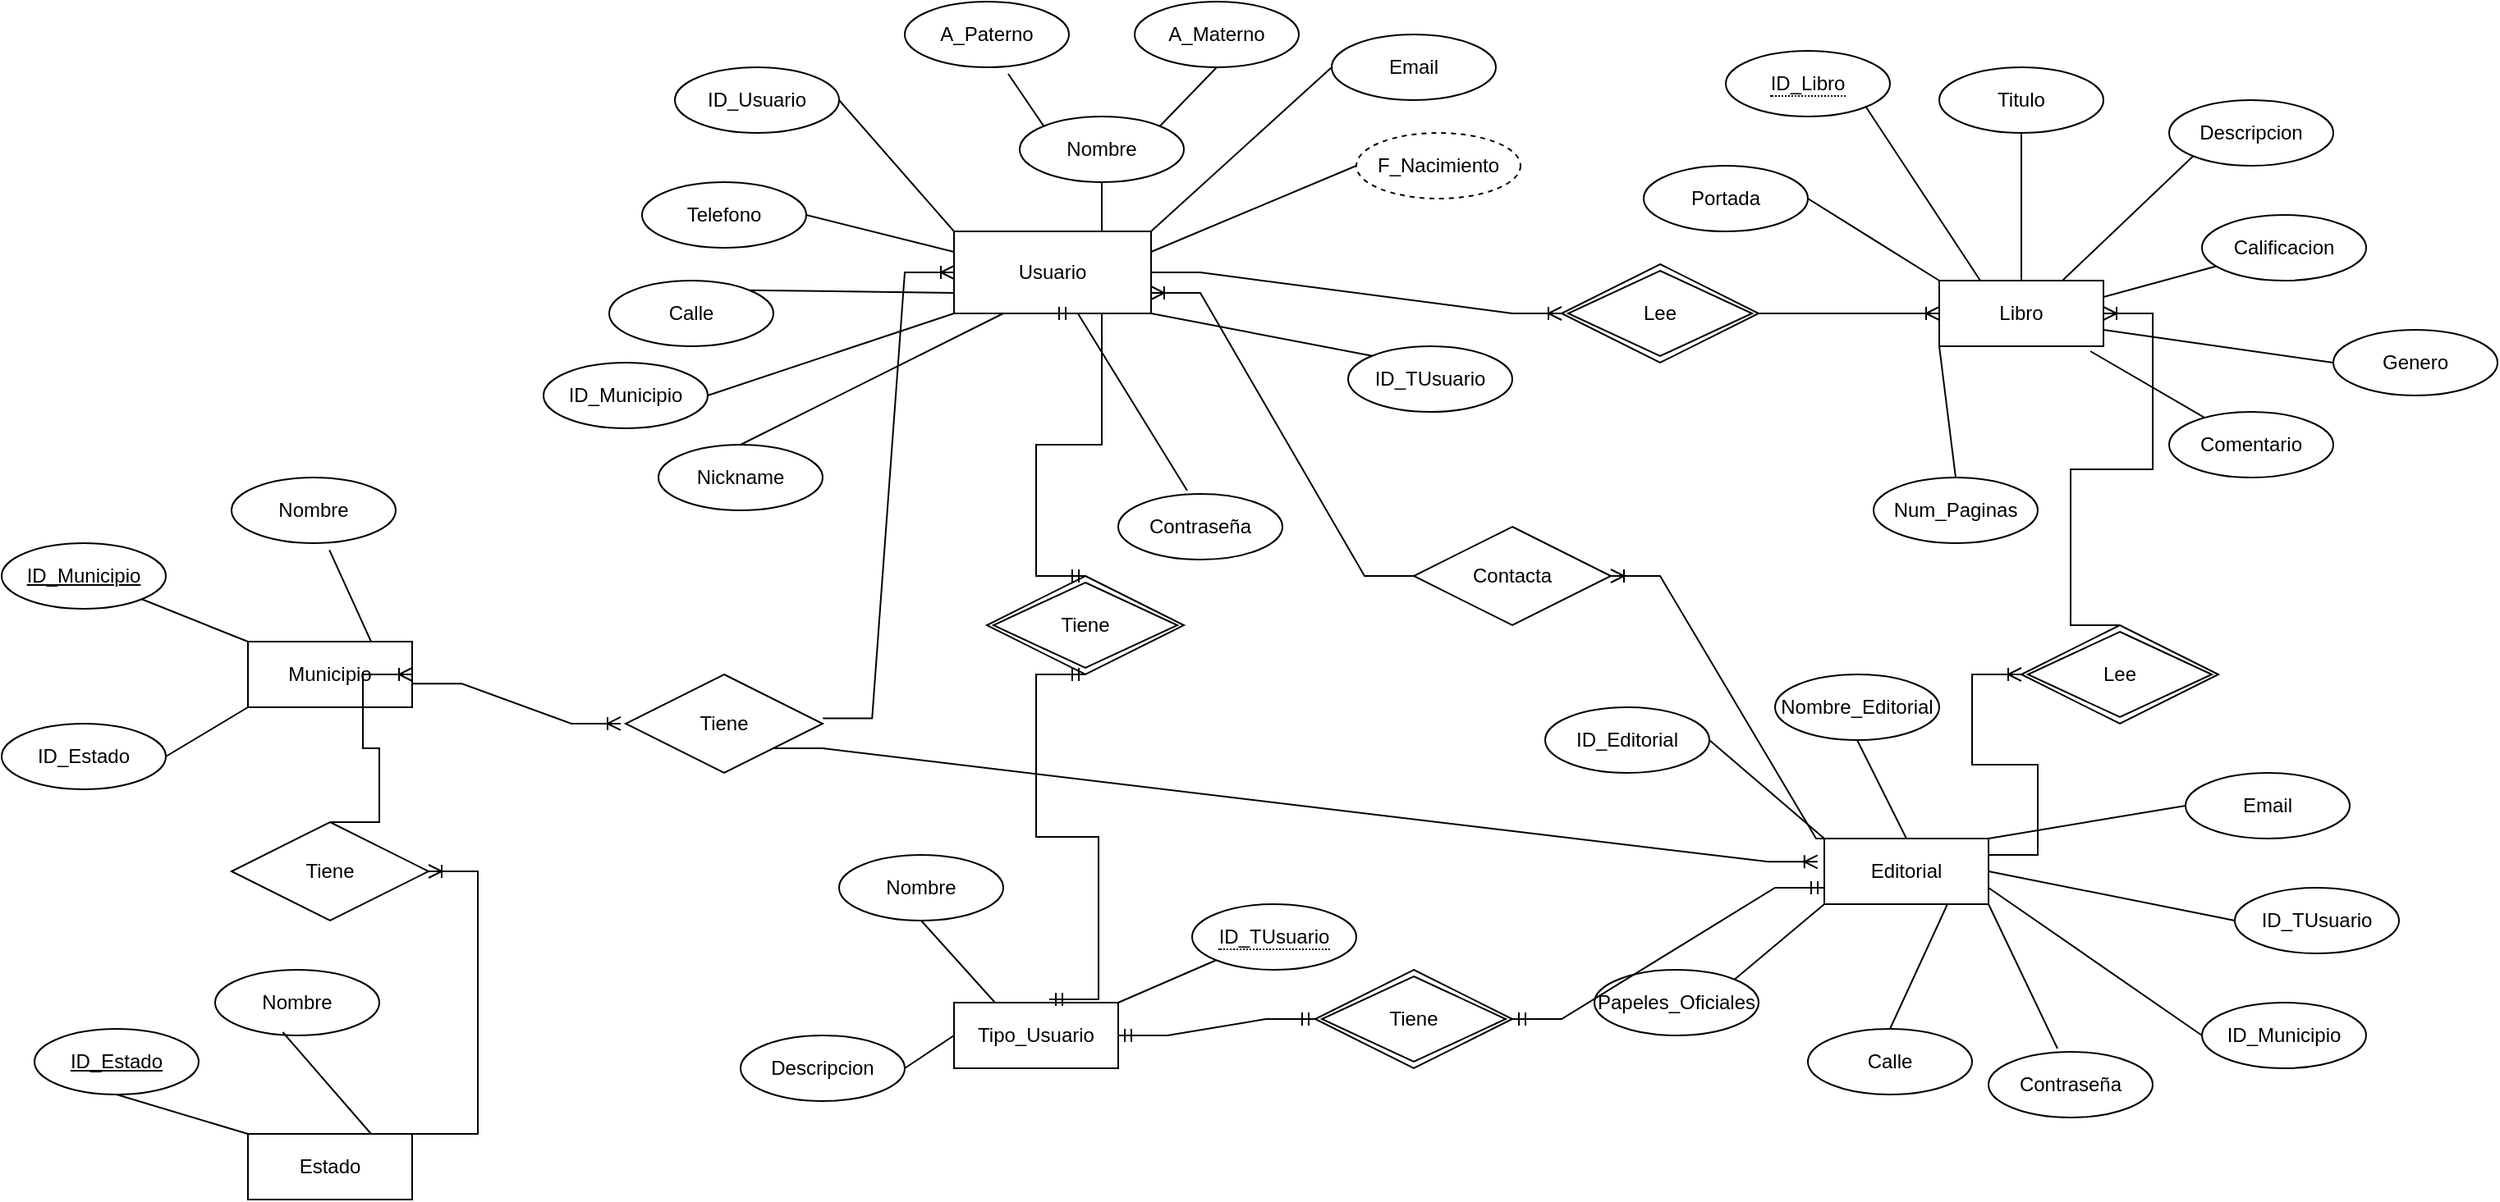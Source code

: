 <mxfile version="22.0.4" type="github">
  <diagram name="Modelo E/R" id="IhCKG4I5s8DM8B8GCM9t">
    <mxGraphModel dx="2537" dy="892" grid="1" gridSize="10" guides="1" tooltips="1" connect="1" arrows="1" fold="1" page="1" pageScale="1" pageWidth="850" pageHeight="1100" math="0" shadow="0">
      <root>
        <mxCell id="0" />
        <mxCell id="1" parent="0" />
        <mxCell id="hGGs1oTkZi790XXc7I2--1" value="Usuario" style="html=1;dashed=0;whiteSpace=wrap;" parent="1" vertex="1">
          <mxGeometry x="80" y="140" width="120" height="50" as="geometry" />
        </mxCell>
        <mxCell id="hGGs1oTkZi790XXc7I2--2" value="Nombre" style="ellipse;whiteSpace=wrap;html=1;align=center;" parent="1" vertex="1">
          <mxGeometry x="120" y="70" width="100" height="40" as="geometry" />
        </mxCell>
        <mxCell id="hGGs1oTkZi790XXc7I2--3" value="A_Paterno" style="ellipse;whiteSpace=wrap;html=1;align=center;" parent="1" vertex="1">
          <mxGeometry x="50" width="100" height="40" as="geometry" />
        </mxCell>
        <mxCell id="hGGs1oTkZi790XXc7I2--6" value="A_Materno" style="ellipse;whiteSpace=wrap;html=1;align=center;" parent="1" vertex="1">
          <mxGeometry x="190" width="100" height="40" as="geometry" />
        </mxCell>
        <mxCell id="hGGs1oTkZi790XXc7I2--10" value="ID_Usuario" style="ellipse;whiteSpace=wrap;html=1;align=center;" parent="1" vertex="1">
          <mxGeometry x="-90" y="40" width="100" height="40" as="geometry" />
        </mxCell>
        <mxCell id="hGGs1oTkZi790XXc7I2--12" value="Telefono" style="ellipse;whiteSpace=wrap;html=1;align=center;" parent="1" vertex="1">
          <mxGeometry x="-110" y="110" width="100" height="40" as="geometry" />
        </mxCell>
        <mxCell id="hGGs1oTkZi790XXc7I2--13" value="F_Nacimiento" style="ellipse;whiteSpace=wrap;html=1;align=center;dashed=1;" parent="1" vertex="1">
          <mxGeometry x="325" y="80" width="100" height="40" as="geometry" />
        </mxCell>
        <mxCell id="hGGs1oTkZi790XXc7I2--14" value="Calle" style="ellipse;whiteSpace=wrap;html=1;align=center;" parent="1" vertex="1">
          <mxGeometry x="-130" y="170" width="100" height="40" as="geometry" />
        </mxCell>
        <mxCell id="hGGs1oTkZi790XXc7I2--15" value="ID_TUsuario" style="ellipse;whiteSpace=wrap;html=1;align=center;" parent="1" vertex="1">
          <mxGeometry x="320" y="210" width="100" height="40" as="geometry" />
        </mxCell>
        <mxCell id="hGGs1oTkZi790XXc7I2--16" value="Email" style="ellipse;whiteSpace=wrap;html=1;align=center;" parent="1" vertex="1">
          <mxGeometry x="310" y="20" width="100" height="40" as="geometry" />
        </mxCell>
        <mxCell id="hGGs1oTkZi790XXc7I2--17" value="Contraseña" style="ellipse;whiteSpace=wrap;html=1;align=center;" parent="1" vertex="1">
          <mxGeometry x="180" y="300" width="100" height="40" as="geometry" />
        </mxCell>
        <mxCell id="hGGs1oTkZi790XXc7I2--18" value="Nickname" style="ellipse;whiteSpace=wrap;html=1;align=center;" parent="1" vertex="1">
          <mxGeometry x="-100" y="270" width="100" height="40" as="geometry" />
        </mxCell>
        <mxCell id="hGGs1oTkZi790XXc7I2--19" value="" style="endArrow=none;html=1;rounded=0;exitX=1;exitY=0.5;exitDx=0;exitDy=0;entryX=0;entryY=0;entryDx=0;entryDy=0;" parent="1" source="hGGs1oTkZi790XXc7I2--10" target="hGGs1oTkZi790XXc7I2--1" edge="1">
          <mxGeometry relative="1" as="geometry">
            <mxPoint x="-210" y="180" as="sourcePoint" />
            <mxPoint x="-50" y="180" as="targetPoint" />
          </mxGeometry>
        </mxCell>
        <mxCell id="hGGs1oTkZi790XXc7I2--20" value="" style="endArrow=none;html=1;rounded=0;entryX=1;entryY=0.5;entryDx=0;entryDy=0;exitX=0;exitY=0.25;exitDx=0;exitDy=0;" parent="1" source="hGGs1oTkZi790XXc7I2--1" target="hGGs1oTkZi790XXc7I2--12" edge="1">
          <mxGeometry relative="1" as="geometry">
            <mxPoint x="-200" y="190" as="sourcePoint" />
            <mxPoint x="-40" y="190" as="targetPoint" />
          </mxGeometry>
        </mxCell>
        <mxCell id="hGGs1oTkZi790XXc7I2--21" value="" style="endArrow=none;html=1;rounded=0;exitX=1;exitY=0;exitDx=0;exitDy=0;entryX=0;entryY=0.75;entryDx=0;entryDy=0;" parent="1" source="hGGs1oTkZi790XXc7I2--14" target="hGGs1oTkZi790XXc7I2--1" edge="1">
          <mxGeometry relative="1" as="geometry">
            <mxPoint x="-190" y="200" as="sourcePoint" />
            <mxPoint x="-30" y="200" as="targetPoint" />
          </mxGeometry>
        </mxCell>
        <mxCell id="hGGs1oTkZi790XXc7I2--22" value="" style="endArrow=none;html=1;rounded=0;entryX=0.5;entryY=0;entryDx=0;entryDy=0;exitX=0.25;exitY=1;exitDx=0;exitDy=0;" parent="1" source="hGGs1oTkZi790XXc7I2--1" target="hGGs1oTkZi790XXc7I2--18" edge="1">
          <mxGeometry relative="1" as="geometry">
            <mxPoint x="-180" y="210" as="sourcePoint" />
            <mxPoint x="-20" y="210" as="targetPoint" />
          </mxGeometry>
        </mxCell>
        <mxCell id="hGGs1oTkZi790XXc7I2--23" value="" style="endArrow=none;html=1;rounded=0;exitX=0.63;exitY=1.1;exitDx=0;exitDy=0;exitPerimeter=0;entryX=0;entryY=0;entryDx=0;entryDy=0;" parent="1" source="hGGs1oTkZi790XXc7I2--3" target="hGGs1oTkZi790XXc7I2--2" edge="1">
          <mxGeometry relative="1" as="geometry">
            <mxPoint x="-170" y="220" as="sourcePoint" />
            <mxPoint x="-10" y="220" as="targetPoint" />
          </mxGeometry>
        </mxCell>
        <mxCell id="hGGs1oTkZi790XXc7I2--24" value="" style="endArrow=none;html=1;rounded=0;exitX=0.5;exitY=1;exitDx=0;exitDy=0;entryX=1;entryY=0;entryDx=0;entryDy=0;" parent="1" source="hGGs1oTkZi790XXc7I2--6" target="hGGs1oTkZi790XXc7I2--2" edge="1">
          <mxGeometry relative="1" as="geometry">
            <mxPoint x="-160" y="230" as="sourcePoint" />
            <mxPoint y="230" as="targetPoint" />
          </mxGeometry>
        </mxCell>
        <mxCell id="hGGs1oTkZi790XXc7I2--25" value="" style="endArrow=none;html=1;rounded=0;exitX=0;exitY=0.5;exitDx=0;exitDy=0;entryX=1;entryY=0;entryDx=0;entryDy=0;" parent="1" source="hGGs1oTkZi790XXc7I2--16" target="hGGs1oTkZi790XXc7I2--1" edge="1">
          <mxGeometry relative="1" as="geometry">
            <mxPoint x="-150" y="240" as="sourcePoint" />
            <mxPoint x="10" y="240" as="targetPoint" />
          </mxGeometry>
        </mxCell>
        <mxCell id="hGGs1oTkZi790XXc7I2--26" value="" style="endArrow=none;html=1;rounded=0;exitX=0;exitY=0.5;exitDx=0;exitDy=0;entryX=1;entryY=0.25;entryDx=0;entryDy=0;" parent="1" source="hGGs1oTkZi790XXc7I2--13" target="hGGs1oTkZi790XXc7I2--1" edge="1">
          <mxGeometry relative="1" as="geometry">
            <mxPoint x="-140" y="250" as="sourcePoint" />
            <mxPoint x="20" y="250" as="targetPoint" />
          </mxGeometry>
        </mxCell>
        <mxCell id="hGGs1oTkZi790XXc7I2--27" value="" style="endArrow=none;html=1;rounded=0;exitX=0;exitY=0;exitDx=0;exitDy=0;entryX=1;entryY=1;entryDx=0;entryDy=0;" parent="1" source="hGGs1oTkZi790XXc7I2--15" target="hGGs1oTkZi790XXc7I2--1" edge="1">
          <mxGeometry relative="1" as="geometry">
            <mxPoint x="-130" y="260" as="sourcePoint" />
            <mxPoint x="30" y="260" as="targetPoint" />
          </mxGeometry>
        </mxCell>
        <mxCell id="hGGs1oTkZi790XXc7I2--28" value="" style="endArrow=none;html=1;rounded=0;exitX=0.42;exitY=-0.05;exitDx=0;exitDy=0;exitPerimeter=0;" parent="1" source="hGGs1oTkZi790XXc7I2--17" target="hGGs1oTkZi790XXc7I2--1" edge="1">
          <mxGeometry relative="1" as="geometry">
            <mxPoint x="-120" y="270" as="sourcePoint" />
            <mxPoint x="40" y="270" as="targetPoint" />
          </mxGeometry>
        </mxCell>
        <mxCell id="hGGs1oTkZi790XXc7I2--29" value="" style="endArrow=none;html=1;rounded=0;exitX=0.5;exitY=1;exitDx=0;exitDy=0;entryX=0.75;entryY=0;entryDx=0;entryDy=0;" parent="1" source="hGGs1oTkZi790XXc7I2--2" target="hGGs1oTkZi790XXc7I2--1" edge="1">
          <mxGeometry relative="1" as="geometry">
            <mxPoint x="-110" y="280" as="sourcePoint" />
            <mxPoint x="50" y="280" as="targetPoint" />
          </mxGeometry>
        </mxCell>
        <mxCell id="hGGs1oTkZi790XXc7I2--30" value="Libro" style="whiteSpace=wrap;html=1;align=center;" parent="1" vertex="1">
          <mxGeometry x="680" y="170" width="100" height="40" as="geometry" />
        </mxCell>
        <mxCell id="hGGs1oTkZi790XXc7I2--31" value="&lt;span style=&quot;border-bottom: 1px dotted&quot;&gt;ID_Libro&lt;/span&gt;" style="ellipse;whiteSpace=wrap;html=1;align=center;" parent="1" vertex="1">
          <mxGeometry x="550" y="30" width="100" height="40" as="geometry" />
        </mxCell>
        <mxCell id="hGGs1oTkZi790XXc7I2--33" value="Titulo" style="ellipse;whiteSpace=wrap;html=1;align=center;" parent="1" vertex="1">
          <mxGeometry x="680" y="40" width="100" height="40" as="geometry" />
        </mxCell>
        <mxCell id="hGGs1oTkZi790XXc7I2--34" value="Descripcion" style="ellipse;whiteSpace=wrap;html=1;align=center;" parent="1" vertex="1">
          <mxGeometry x="820" y="60" width="100" height="40" as="geometry" />
        </mxCell>
        <mxCell id="hGGs1oTkZi790XXc7I2--35" value="Calificacion" style="ellipse;whiteSpace=wrap;html=1;align=center;" parent="1" vertex="1">
          <mxGeometry x="840" y="130" width="100" height="40" as="geometry" />
        </mxCell>
        <mxCell id="hGGs1oTkZi790XXc7I2--36" value="Comentario" style="ellipse;whiteSpace=wrap;html=1;align=center;" parent="1" vertex="1">
          <mxGeometry x="820" y="250" width="100" height="40" as="geometry" />
        </mxCell>
        <mxCell id="hGGs1oTkZi790XXc7I2--37" value="Portada" style="ellipse;whiteSpace=wrap;html=1;align=center;" parent="1" vertex="1">
          <mxGeometry x="500" y="100" width="100" height="40" as="geometry" />
        </mxCell>
        <mxCell id="hGGs1oTkZi790XXc7I2--38" value="Num_Paginas" style="ellipse;whiteSpace=wrap;html=1;align=center;" parent="1" vertex="1">
          <mxGeometry x="640" y="290" width="100" height="40" as="geometry" />
        </mxCell>
        <mxCell id="hGGs1oTkZi790XXc7I2--41" value="Lee" style="shape=rhombus;double=1;perimeter=rhombusPerimeter;whiteSpace=wrap;html=1;align=center;" parent="1" vertex="1">
          <mxGeometry x="450" y="160" width="120" height="60" as="geometry" />
        </mxCell>
        <mxCell id="hGGs1oTkZi790XXc7I2--42" value="" style="edgeStyle=entityRelationEdgeStyle;fontSize=12;html=1;endArrow=ERoneToMany;rounded=0;exitX=1;exitY=0.5;exitDx=0;exitDy=0;entryX=0;entryY=0.5;entryDx=0;entryDy=0;" parent="1" source="hGGs1oTkZi790XXc7I2--1" target="hGGs1oTkZi790XXc7I2--41" edge="1">
          <mxGeometry width="100" height="100" relative="1" as="geometry">
            <mxPoint x="370" y="240" as="sourcePoint" />
            <mxPoint x="470" y="140" as="targetPoint" />
          </mxGeometry>
        </mxCell>
        <mxCell id="hGGs1oTkZi790XXc7I2--43" value="" style="edgeStyle=entityRelationEdgeStyle;fontSize=12;html=1;endArrow=ERoneToMany;rounded=0;exitX=1;exitY=0.5;exitDx=0;exitDy=0;entryX=0;entryY=0.5;entryDx=0;entryDy=0;" parent="1" source="hGGs1oTkZi790XXc7I2--41" target="hGGs1oTkZi790XXc7I2--30" edge="1">
          <mxGeometry width="100" height="100" relative="1" as="geometry">
            <mxPoint x="370" y="240" as="sourcePoint" />
            <mxPoint x="470" y="140" as="targetPoint" />
          </mxGeometry>
        </mxCell>
        <mxCell id="hGGs1oTkZi790XXc7I2--44" value="" style="endArrow=none;html=1;rounded=0;entryX=1;entryY=0.5;entryDx=0;entryDy=0;exitX=0;exitY=0;exitDx=0;exitDy=0;" parent="1" source="hGGs1oTkZi790XXc7I2--30" target="hGGs1oTkZi790XXc7I2--37" edge="1">
          <mxGeometry relative="1" as="geometry">
            <mxPoint x="733" y="116" as="sourcePoint" />
            <mxPoint x="610" y="120" as="targetPoint" />
          </mxGeometry>
        </mxCell>
        <mxCell id="hGGs1oTkZi790XXc7I2--45" value="" style="endArrow=none;html=1;rounded=0;entryX=1;entryY=1;entryDx=0;entryDy=0;exitX=0.25;exitY=0;exitDx=0;exitDy=0;" parent="1" source="hGGs1oTkZi790XXc7I2--30" target="hGGs1oTkZi790XXc7I2--31" edge="1">
          <mxGeometry relative="1" as="geometry">
            <mxPoint x="100" y="173" as="sourcePoint" />
            <mxPoint x="10" y="160" as="targetPoint" />
          </mxGeometry>
        </mxCell>
        <mxCell id="hGGs1oTkZi790XXc7I2--46" value="" style="endArrow=none;html=1;rounded=0;entryX=0.5;entryY=1;entryDx=0;entryDy=0;exitX=0.5;exitY=0;exitDx=0;exitDy=0;" parent="1" source="hGGs1oTkZi790XXc7I2--30" target="hGGs1oTkZi790XXc7I2--33" edge="1">
          <mxGeometry relative="1" as="geometry">
            <mxPoint x="110" y="183" as="sourcePoint" />
            <mxPoint x="20" y="170" as="targetPoint" />
          </mxGeometry>
        </mxCell>
        <mxCell id="hGGs1oTkZi790XXc7I2--47" value="" style="endArrow=none;html=1;rounded=0;entryX=0.5;entryY=0;entryDx=0;entryDy=0;exitX=0;exitY=1;exitDx=0;exitDy=0;" parent="1" source="hGGs1oTkZi790XXc7I2--30" target="hGGs1oTkZi790XXc7I2--38" edge="1">
          <mxGeometry relative="1" as="geometry">
            <mxPoint x="120" y="193" as="sourcePoint" />
            <mxPoint x="30" y="180" as="targetPoint" />
          </mxGeometry>
        </mxCell>
        <mxCell id="hGGs1oTkZi790XXc7I2--48" value="" style="endArrow=none;html=1;rounded=0;exitX=0.92;exitY=1.075;exitDx=0;exitDy=0;exitPerimeter=0;" parent="1" source="hGGs1oTkZi790XXc7I2--30" target="hGGs1oTkZi790XXc7I2--36" edge="1">
          <mxGeometry relative="1" as="geometry">
            <mxPoint x="130" y="203" as="sourcePoint" />
            <mxPoint x="40" y="190" as="targetPoint" />
          </mxGeometry>
        </mxCell>
        <mxCell id="hGGs1oTkZi790XXc7I2--49" value="" style="endArrow=none;html=1;rounded=0;entryX=1;entryY=0.25;entryDx=0;entryDy=0;" parent="1" source="hGGs1oTkZi790XXc7I2--35" target="hGGs1oTkZi790XXc7I2--30" edge="1">
          <mxGeometry relative="1" as="geometry">
            <mxPoint x="140" y="213" as="sourcePoint" />
            <mxPoint x="50" y="200" as="targetPoint" />
          </mxGeometry>
        </mxCell>
        <mxCell id="hGGs1oTkZi790XXc7I2--50" value="" style="endArrow=none;html=1;rounded=0;entryX=0.75;entryY=0;entryDx=0;entryDy=0;exitX=0;exitY=1;exitDx=0;exitDy=0;" parent="1" source="hGGs1oTkZi790XXc7I2--34" target="hGGs1oTkZi790XXc7I2--30" edge="1">
          <mxGeometry relative="1" as="geometry">
            <mxPoint x="150" y="223" as="sourcePoint" />
            <mxPoint x="60" y="210" as="targetPoint" />
          </mxGeometry>
        </mxCell>
        <mxCell id="hGGs1oTkZi790XXc7I2--51" value="Tipo_Usuario" style="whiteSpace=wrap;html=1;align=center;" parent="1" vertex="1">
          <mxGeometry x="80" y="610" width="100" height="40" as="geometry" />
        </mxCell>
        <mxCell id="hGGs1oTkZi790XXc7I2--54" value="&lt;span style=&quot;border-bottom: 1px dotted&quot;&gt;ID_TUsuario&lt;/span&gt;" style="ellipse;whiteSpace=wrap;html=1;align=center;" parent="1" vertex="1">
          <mxGeometry x="225" y="550" width="100" height="40" as="geometry" />
        </mxCell>
        <mxCell id="hGGs1oTkZi790XXc7I2--55" value="Nombre" style="ellipse;whiteSpace=wrap;html=1;align=center;" parent="1" vertex="1">
          <mxGeometry x="10" y="520" width="100" height="40" as="geometry" />
        </mxCell>
        <mxCell id="hGGs1oTkZi790XXc7I2--56" value="Descripcion" style="ellipse;whiteSpace=wrap;html=1;align=center;" parent="1" vertex="1">
          <mxGeometry x="-50" y="630" width="100" height="40" as="geometry" />
        </mxCell>
        <mxCell id="hGGs1oTkZi790XXc7I2--58" value="" style="endArrow=none;html=1;rounded=0;exitX=0;exitY=1;exitDx=0;exitDy=0;entryX=1;entryY=0;entryDx=0;entryDy=0;" parent="1" source="hGGs1oTkZi790XXc7I2--54" target="hGGs1oTkZi790XXc7I2--51" edge="1">
          <mxGeometry relative="1" as="geometry">
            <mxPoint x="340" y="390" as="sourcePoint" />
            <mxPoint x="500" y="390" as="targetPoint" />
          </mxGeometry>
        </mxCell>
        <mxCell id="hGGs1oTkZi790XXc7I2--59" value="" style="endArrow=none;html=1;rounded=0;exitX=0.5;exitY=1;exitDx=0;exitDy=0;entryX=0.25;entryY=0;entryDx=0;entryDy=0;" parent="1" source="hGGs1oTkZi790XXc7I2--55" target="hGGs1oTkZi790XXc7I2--51" edge="1">
          <mxGeometry relative="1" as="geometry">
            <mxPoint x="350" y="400" as="sourcePoint" />
            <mxPoint x="510" y="400" as="targetPoint" />
          </mxGeometry>
        </mxCell>
        <mxCell id="hGGs1oTkZi790XXc7I2--60" value="" style="endArrow=none;html=1;rounded=0;exitX=1;exitY=0.5;exitDx=0;exitDy=0;entryX=0;entryY=0.5;entryDx=0;entryDy=0;" parent="1" source="hGGs1oTkZi790XXc7I2--56" target="hGGs1oTkZi790XXc7I2--51" edge="1">
          <mxGeometry relative="1" as="geometry">
            <mxPoint x="360" y="410" as="sourcePoint" />
            <mxPoint x="520" y="410" as="targetPoint" />
          </mxGeometry>
        </mxCell>
        <mxCell id="hGGs1oTkZi790XXc7I2--61" value="Tiene" style="shape=rhombus;double=1;perimeter=rhombusPerimeter;whiteSpace=wrap;html=1;align=center;" parent="1" vertex="1">
          <mxGeometry x="100" y="350" width="120" height="60" as="geometry" />
        </mxCell>
        <mxCell id="hGGs1oTkZi790XXc7I2--62" value="" style="edgeStyle=entityRelationEdgeStyle;fontSize=12;html=1;endArrow=ERmandOne;startArrow=ERmandOne;rounded=0;exitX=0.5;exitY=0;exitDx=0;exitDy=0;entryX=0.5;entryY=1;entryDx=0;entryDy=0;" parent="1" source="hGGs1oTkZi790XXc7I2--61" target="hGGs1oTkZi790XXc7I2--1" edge="1">
          <mxGeometry width="100" height="100" relative="1" as="geometry">
            <mxPoint x="370" y="440" as="sourcePoint" />
            <mxPoint x="470" y="340" as="targetPoint" />
            <Array as="points">
              <mxPoint x="130" y="230" />
              <mxPoint x="160" y="330" />
              <mxPoint x="150" y="310" />
            </Array>
          </mxGeometry>
        </mxCell>
        <mxCell id="hGGs1oTkZi790XXc7I2--63" value="" style="edgeStyle=entityRelationEdgeStyle;fontSize=12;html=1;endArrow=ERmandOne;startArrow=ERmandOne;rounded=0;exitX=0.5;exitY=1;exitDx=0;exitDy=0;entryX=0.58;entryY=-0.05;entryDx=0;entryDy=0;entryPerimeter=0;" parent="1" source="hGGs1oTkZi790XXc7I2--61" target="hGGs1oTkZi790XXc7I2--51" edge="1">
          <mxGeometry width="100" height="100" relative="1" as="geometry">
            <mxPoint x="160" y="360" as="sourcePoint" />
            <mxPoint x="480" y="350" as="targetPoint" />
            <Array as="points">
              <mxPoint x="140" y="510" />
              <mxPoint x="170" y="580" />
            </Array>
          </mxGeometry>
        </mxCell>
        <mxCell id="hGGs1oTkZi790XXc7I2--64" value="Editorial" style="whiteSpace=wrap;html=1;align=center;" parent="1" vertex="1">
          <mxGeometry x="610" y="510" width="100" height="40" as="geometry" />
        </mxCell>
        <mxCell id="hGGs1oTkZi790XXc7I2--65" value="ID_Editorial" style="ellipse;whiteSpace=wrap;html=1;align=center;" parent="1" vertex="1">
          <mxGeometry x="440" y="430" width="100" height="40" as="geometry" />
        </mxCell>
        <mxCell id="hGGs1oTkZi790XXc7I2--66" value="Nombre_Editorial" style="ellipse;whiteSpace=wrap;html=1;align=center;" parent="1" vertex="1">
          <mxGeometry x="580" y="410" width="100" height="40" as="geometry" />
        </mxCell>
        <mxCell id="hGGs1oTkZi790XXc7I2--67" value="ID_TUsuario" style="ellipse;whiteSpace=wrap;html=1;align=center;" parent="1" vertex="1">
          <mxGeometry x="860" y="540" width="100" height="40" as="geometry" />
        </mxCell>
        <mxCell id="hGGs1oTkZi790XXc7I2--68" value="" style="endArrow=none;html=1;rounded=0;exitX=0;exitY=0.5;exitDx=0;exitDy=0;entryX=1;entryY=0.5;entryDx=0;entryDy=0;" parent="1" source="hGGs1oTkZi790XXc7I2--67" target="hGGs1oTkZi790XXc7I2--64" edge="1">
          <mxGeometry relative="1" as="geometry">
            <mxPoint x="370" y="600" as="sourcePoint" />
            <mxPoint x="680" y="520" as="targetPoint" />
          </mxGeometry>
        </mxCell>
        <mxCell id="hGGs1oTkZi790XXc7I2--69" value="Papeles_Oficiales" style="ellipse;whiteSpace=wrap;html=1;align=center;" parent="1" vertex="1">
          <mxGeometry x="470" y="590" width="100" height="40" as="geometry" />
        </mxCell>
        <mxCell id="hGGs1oTkZi790XXc7I2--70" value="Calle" style="ellipse;whiteSpace=wrap;html=1;align=center;" parent="1" vertex="1">
          <mxGeometry x="600" y="626" width="100" height="40" as="geometry" />
        </mxCell>
        <mxCell id="hGGs1oTkZi790XXc7I2--71" value="" style="endArrow=none;html=1;rounded=0;exitX=0.5;exitY=0;exitDx=0;exitDy=0;entryX=0.75;entryY=1;entryDx=0;entryDy=0;" parent="1" source="hGGs1oTkZi790XXc7I2--70" target="hGGs1oTkZi790XXc7I2--64" edge="1">
          <mxGeometry relative="1" as="geometry">
            <mxPoint x="500" y="596" as="sourcePoint" />
            <mxPoint x="770" y="574" as="targetPoint" />
          </mxGeometry>
        </mxCell>
        <mxCell id="hGGs1oTkZi790XXc7I2--72" value="Contraseña" style="ellipse;whiteSpace=wrap;html=1;align=center;" parent="1" vertex="1">
          <mxGeometry x="710" y="640" width="100" height="40" as="geometry" />
        </mxCell>
        <mxCell id="hGGs1oTkZi790XXc7I2--74" value="" style="endArrow=none;html=1;rounded=0;exitX=0.42;exitY=-0.05;exitDx=0;exitDy=0;exitPerimeter=0;entryX=1;entryY=1;entryDx=0;entryDy=0;" parent="1" source="hGGs1oTkZi790XXc7I2--72" target="hGGs1oTkZi790XXc7I2--64" edge="1">
          <mxGeometry relative="1" as="geometry">
            <mxPoint x="565" y="545" as="sourcePoint" />
            <mxPoint x="840" y="465" as="targetPoint" />
          </mxGeometry>
        </mxCell>
        <mxCell id="hGGs1oTkZi790XXc7I2--75" value="Email" style="ellipse;whiteSpace=wrap;html=1;align=center;" parent="1" vertex="1">
          <mxGeometry x="830" y="470" width="100" height="40" as="geometry" />
        </mxCell>
        <mxCell id="hGGs1oTkZi790XXc7I2--80" value="" style="endArrow=none;html=1;rounded=0;exitX=0;exitY=0.5;exitDx=0;exitDy=0;entryX=1;entryY=0;entryDx=0;entryDy=0;" parent="1" source="hGGs1oTkZi790XXc7I2--75" target="hGGs1oTkZi790XXc7I2--64" edge="1">
          <mxGeometry relative="1" as="geometry">
            <mxPoint x="340" y="390" as="sourcePoint" />
            <mxPoint x="500" y="390" as="targetPoint" />
          </mxGeometry>
        </mxCell>
        <mxCell id="hGGs1oTkZi790XXc7I2--81" value="" style="endArrow=none;html=1;rounded=0;exitX=0.5;exitY=1;exitDx=0;exitDy=0;entryX=0.5;entryY=0;entryDx=0;entryDy=0;" parent="1" source="hGGs1oTkZi790XXc7I2--66" target="hGGs1oTkZi790XXc7I2--64" edge="1">
          <mxGeometry relative="1" as="geometry">
            <mxPoint x="350" y="400" as="sourcePoint" />
            <mxPoint x="510" y="400" as="targetPoint" />
          </mxGeometry>
        </mxCell>
        <mxCell id="hGGs1oTkZi790XXc7I2--82" value="" style="endArrow=none;html=1;rounded=0;exitX=1;exitY=0.5;exitDx=0;exitDy=0;entryX=0;entryY=0;entryDx=0;entryDy=0;" parent="1" source="hGGs1oTkZi790XXc7I2--65" target="hGGs1oTkZi790XXc7I2--64" edge="1">
          <mxGeometry relative="1" as="geometry">
            <mxPoint x="360" y="410" as="sourcePoint" />
            <mxPoint x="520" y="410" as="targetPoint" />
          </mxGeometry>
        </mxCell>
        <mxCell id="hGGs1oTkZi790XXc7I2--83" value="" style="endArrow=none;html=1;rounded=0;exitX=1;exitY=0;exitDx=0;exitDy=0;entryX=0;entryY=1;entryDx=0;entryDy=0;" parent="1" source="hGGs1oTkZi790XXc7I2--69" target="hGGs1oTkZi790XXc7I2--64" edge="1">
          <mxGeometry relative="1" as="geometry">
            <mxPoint x="370" y="420" as="sourcePoint" />
            <mxPoint x="530" y="420" as="targetPoint" />
          </mxGeometry>
        </mxCell>
        <mxCell id="hGGs1oTkZi790XXc7I2--84" value="Contacta" style="shape=rhombus;perimeter=rhombusPerimeter;whiteSpace=wrap;html=1;align=center;" parent="1" vertex="1">
          <mxGeometry x="360" y="320" width="120" height="60" as="geometry" />
        </mxCell>
        <mxCell id="hGGs1oTkZi790XXc7I2--85" value="" style="edgeStyle=entityRelationEdgeStyle;fontSize=12;html=1;endArrow=ERoneToMany;rounded=0;exitX=0.25;exitY=0;exitDx=0;exitDy=0;entryX=1;entryY=0.5;entryDx=0;entryDy=0;" parent="1" source="hGGs1oTkZi790XXc7I2--64" target="hGGs1oTkZi790XXc7I2--84" edge="1">
          <mxGeometry width="100" height="100" relative="1" as="geometry">
            <mxPoint x="370" y="440" as="sourcePoint" />
            <mxPoint x="470" y="340" as="targetPoint" />
          </mxGeometry>
        </mxCell>
        <mxCell id="hGGs1oTkZi790XXc7I2--87" value="" style="edgeStyle=entityRelationEdgeStyle;fontSize=12;html=1;endArrow=ERoneToMany;rounded=0;exitX=0;exitY=0.5;exitDx=0;exitDy=0;entryX=1;entryY=0.75;entryDx=0;entryDy=0;" parent="1" source="hGGs1oTkZi790XXc7I2--84" target="hGGs1oTkZi790XXc7I2--1" edge="1">
          <mxGeometry width="100" height="100" relative="1" as="geometry">
            <mxPoint x="370" y="440" as="sourcePoint" />
            <mxPoint x="470" y="340" as="targetPoint" />
            <Array as="points">
              <mxPoint x="180" y="220" />
              <mxPoint x="180" y="200" />
            </Array>
          </mxGeometry>
        </mxCell>
        <mxCell id="hGGs1oTkZi790XXc7I2--90" value="" style="edgeStyle=entityRelationEdgeStyle;fontSize=12;html=1;endArrow=ERmandOne;startArrow=ERmandOne;rounded=0;entryX=0;entryY=0.75;entryDx=0;entryDy=0;exitX=1;exitY=0.5;exitDx=0;exitDy=0;" parent="1" source="hGGs1oTkZi790XXc7I2--91" target="hGGs1oTkZi790XXc7I2--64" edge="1">
          <mxGeometry width="100" height="100" relative="1" as="geometry">
            <mxPoint x="450" y="540" as="sourcePoint" />
            <mxPoint x="148" y="618" as="targetPoint" />
            <Array as="points">
              <mxPoint x="150" y="520" />
              <mxPoint x="180" y="590" />
            </Array>
          </mxGeometry>
        </mxCell>
        <mxCell id="hGGs1oTkZi790XXc7I2--91" value="Tiene" style="shape=rhombus;double=1;perimeter=rhombusPerimeter;whiteSpace=wrap;html=1;align=center;" parent="1" vertex="1">
          <mxGeometry x="300" y="590" width="120" height="60" as="geometry" />
        </mxCell>
        <mxCell id="hGGs1oTkZi790XXc7I2--92" value="" style="edgeStyle=entityRelationEdgeStyle;fontSize=12;html=1;endArrow=ERmandOne;startArrow=ERmandOne;rounded=0;entryX=0;entryY=0.5;entryDx=0;entryDy=0;" parent="1" source="hGGs1oTkZi790XXc7I2--51" target="hGGs1oTkZi790XXc7I2--91" edge="1">
          <mxGeometry width="100" height="100" relative="1" as="geometry">
            <mxPoint x="430" y="630" as="sourcePoint" />
            <mxPoint x="620" y="550" as="targetPoint" />
            <Array as="points">
              <mxPoint x="160" y="530" />
              <mxPoint x="190" y="600" />
            </Array>
          </mxGeometry>
        </mxCell>
        <mxCell id="hGGs1oTkZi790XXc7I2--93" value="Lee" style="shape=rhombus;double=1;perimeter=rhombusPerimeter;whiteSpace=wrap;html=1;align=center;" parent="1" vertex="1">
          <mxGeometry x="730" y="380" width="120" height="60" as="geometry" />
        </mxCell>
        <mxCell id="hGGs1oTkZi790XXc7I2--96" value="" style="edgeStyle=entityRelationEdgeStyle;fontSize=12;html=1;endArrow=ERoneToMany;rounded=0;exitX=1;exitY=0.25;exitDx=0;exitDy=0;entryX=0;entryY=0.5;entryDx=0;entryDy=0;" parent="1" source="hGGs1oTkZi790XXc7I2--64" target="hGGs1oTkZi790XXc7I2--93" edge="1">
          <mxGeometry width="100" height="100" relative="1" as="geometry">
            <mxPoint x="370" y="440" as="sourcePoint" />
            <mxPoint x="470" y="340" as="targetPoint" />
          </mxGeometry>
        </mxCell>
        <mxCell id="hGGs1oTkZi790XXc7I2--97" value="" style="edgeStyle=entityRelationEdgeStyle;fontSize=12;html=1;endArrow=ERoneToMany;rounded=0;exitX=0.5;exitY=0;exitDx=0;exitDy=0;" parent="1" source="hGGs1oTkZi790XXc7I2--93" target="hGGs1oTkZi790XXc7I2--30" edge="1">
          <mxGeometry width="100" height="100" relative="1" as="geometry">
            <mxPoint x="860" y="360" as="sourcePoint" />
            <mxPoint x="470" y="340" as="targetPoint" />
            <Array as="points">
              <mxPoint x="850" y="240" />
              <mxPoint x="920" y="280" />
            </Array>
          </mxGeometry>
        </mxCell>
        <mxCell id="AB7AdRc-yFwHdvv1BRLH-1" value="Genero" style="ellipse;whiteSpace=wrap;html=1;align=center;" vertex="1" parent="1">
          <mxGeometry x="920" y="200" width="100" height="40" as="geometry" />
        </mxCell>
        <mxCell id="AB7AdRc-yFwHdvv1BRLH-2" value="" style="endArrow=none;html=1;rounded=0;exitX=1;exitY=0.75;exitDx=0;exitDy=0;entryX=0;entryY=0.5;entryDx=0;entryDy=0;" edge="1" parent="1" source="hGGs1oTkZi790XXc7I2--30" target="AB7AdRc-yFwHdvv1BRLH-1">
          <mxGeometry relative="1" as="geometry">
            <mxPoint x="820" y="200" as="sourcePoint" />
            <mxPoint x="980" y="200" as="targetPoint" />
          </mxGeometry>
        </mxCell>
        <mxCell id="AB7AdRc-yFwHdvv1BRLH-3" value="ID_Municipio" style="ellipse;whiteSpace=wrap;html=1;align=center;" vertex="1" parent="1">
          <mxGeometry x="-170" y="220" width="100" height="40" as="geometry" />
        </mxCell>
        <mxCell id="AB7AdRc-yFwHdvv1BRLH-4" value="" style="endArrow=none;html=1;rounded=0;exitX=1;exitY=0.5;exitDx=0;exitDy=0;entryX=0;entryY=1;entryDx=0;entryDy=0;" edge="1" parent="1" source="AB7AdRc-yFwHdvv1BRLH-3" target="hGGs1oTkZi790XXc7I2--1">
          <mxGeometry relative="1" as="geometry">
            <mxPoint x="-130" y="380" as="sourcePoint" />
            <mxPoint x="30" y="380" as="targetPoint" />
          </mxGeometry>
        </mxCell>
        <mxCell id="AB7AdRc-yFwHdvv1BRLH-5" value="ID_Municipio" style="ellipse;whiteSpace=wrap;html=1;align=center;" vertex="1" parent="1">
          <mxGeometry x="840" y="610" width="100" height="40" as="geometry" />
        </mxCell>
        <mxCell id="AB7AdRc-yFwHdvv1BRLH-6" value="" style="endArrow=none;html=1;rounded=0;entryX=0;entryY=0.5;entryDx=0;entryDy=0;exitX=1;exitY=0.75;exitDx=0;exitDy=0;" edge="1" parent="1" source="hGGs1oTkZi790XXc7I2--64" target="AB7AdRc-yFwHdvv1BRLH-5">
          <mxGeometry relative="1" as="geometry">
            <mxPoint x="570" y="440" as="sourcePoint" />
            <mxPoint x="730" y="440" as="targetPoint" />
          </mxGeometry>
        </mxCell>
        <mxCell id="AB7AdRc-yFwHdvv1BRLH-7" value="Municipio" style="whiteSpace=wrap;html=1;align=center;" vertex="1" parent="1">
          <mxGeometry x="-350" y="390" width="100" height="40" as="geometry" />
        </mxCell>
        <mxCell id="AB7AdRc-yFwHdvv1BRLH-8" value="Nombre" style="ellipse;whiteSpace=wrap;html=1;align=center;" vertex="1" parent="1">
          <mxGeometry x="-360" y="290" width="100" height="40" as="geometry" />
        </mxCell>
        <mxCell id="AB7AdRc-yFwHdvv1BRLH-9" value="ID_Municipio" style="ellipse;whiteSpace=wrap;html=1;align=center;fontStyle=4;" vertex="1" parent="1">
          <mxGeometry x="-500" y="330" width="100" height="40" as="geometry" />
        </mxCell>
        <mxCell id="AB7AdRc-yFwHdvv1BRLH-10" value="ID_Estado" style="ellipse;whiteSpace=wrap;html=1;align=center;" vertex="1" parent="1">
          <mxGeometry x="-500" y="440" width="100" height="40" as="geometry" />
        </mxCell>
        <mxCell id="AB7AdRc-yFwHdvv1BRLH-11" value="" style="endArrow=none;html=1;rounded=0;entryX=0;entryY=0;entryDx=0;entryDy=0;exitX=1;exitY=1;exitDx=0;exitDy=0;" edge="1" parent="1" source="AB7AdRc-yFwHdvv1BRLH-9" target="AB7AdRc-yFwHdvv1BRLH-7">
          <mxGeometry relative="1" as="geometry">
            <mxPoint x="-610" y="400" as="sourcePoint" />
            <mxPoint x="-450" y="400" as="targetPoint" />
          </mxGeometry>
        </mxCell>
        <mxCell id="AB7AdRc-yFwHdvv1BRLH-12" value="" style="endArrow=none;html=1;rounded=0;exitX=1;exitY=0.5;exitDx=0;exitDy=0;entryX=0;entryY=1;entryDx=0;entryDy=0;" edge="1" parent="1" source="AB7AdRc-yFwHdvv1BRLH-10" target="AB7AdRc-yFwHdvv1BRLH-7">
          <mxGeometry relative="1" as="geometry">
            <mxPoint x="-600" y="410" as="sourcePoint" />
            <mxPoint x="-440" y="410" as="targetPoint" />
          </mxGeometry>
        </mxCell>
        <mxCell id="AB7AdRc-yFwHdvv1BRLH-13" value="" style="endArrow=none;html=1;rounded=0;entryX=0.596;entryY=1.104;entryDx=0;entryDy=0;entryPerimeter=0;exitX=0.75;exitY=0;exitDx=0;exitDy=0;" edge="1" parent="1" source="AB7AdRc-yFwHdvv1BRLH-7" target="AB7AdRc-yFwHdvv1BRLH-8">
          <mxGeometry relative="1" as="geometry">
            <mxPoint x="-590" y="420" as="sourcePoint" />
            <mxPoint x="-430" y="420" as="targetPoint" />
          </mxGeometry>
        </mxCell>
        <mxCell id="AB7AdRc-yFwHdvv1BRLH-14" value="Tiene" style="shape=rhombus;perimeter=rhombusPerimeter;whiteSpace=wrap;html=1;align=center;" vertex="1" parent="1">
          <mxGeometry x="-120" y="410" width="120" height="60" as="geometry" />
        </mxCell>
        <mxCell id="AB7AdRc-yFwHdvv1BRLH-17" value="" style="edgeStyle=entityRelationEdgeStyle;fontSize=12;html=1;endArrow=ERoneToMany;rounded=0;exitX=1.003;exitY=0.642;exitDx=0;exitDy=0;exitPerimeter=0;entryX=-0.025;entryY=0.499;entryDx=0;entryDy=0;entryPerimeter=0;" edge="1" parent="1" source="AB7AdRc-yFwHdvv1BRLH-7" target="AB7AdRc-yFwHdvv1BRLH-14">
          <mxGeometry width="100" height="100" relative="1" as="geometry">
            <mxPoint x="-240" y="570" as="sourcePoint" />
            <mxPoint x="-140" y="470" as="targetPoint" />
          </mxGeometry>
        </mxCell>
        <mxCell id="AB7AdRc-yFwHdvv1BRLH-19" value="" style="edgeStyle=entityRelationEdgeStyle;fontSize=12;html=1;endArrow=ERoneToMany;rounded=0;exitX=1.001;exitY=0.445;exitDx=0;exitDy=0;exitPerimeter=0;entryX=0;entryY=0.5;entryDx=0;entryDy=0;" edge="1" parent="1" source="AB7AdRc-yFwHdvv1BRLH-14" target="hGGs1oTkZi790XXc7I2--1">
          <mxGeometry width="100" height="100" relative="1" as="geometry">
            <mxPoint x="-240" y="426" as="sourcePoint" />
            <mxPoint x="-113" y="450" as="targetPoint" />
          </mxGeometry>
        </mxCell>
        <mxCell id="AB7AdRc-yFwHdvv1BRLH-20" value="" style="edgeStyle=entityRelationEdgeStyle;fontSize=12;html=1;endArrow=ERoneToMany;rounded=0;exitX=1;exitY=1;exitDx=0;exitDy=0;entryX=-0.041;entryY=0.354;entryDx=0;entryDy=0;entryPerimeter=0;" edge="1" parent="1" source="AB7AdRc-yFwHdvv1BRLH-14" target="hGGs1oTkZi790XXc7I2--64">
          <mxGeometry width="100" height="100" relative="1" as="geometry">
            <mxPoint x="-230" y="436" as="sourcePoint" />
            <mxPoint x="-103" y="460" as="targetPoint" />
          </mxGeometry>
        </mxCell>
        <mxCell id="AB7AdRc-yFwHdvv1BRLH-21" value="Estado" style="whiteSpace=wrap;html=1;align=center;" vertex="1" parent="1">
          <mxGeometry x="-350" y="690" width="100" height="40" as="geometry" />
        </mxCell>
        <mxCell id="AB7AdRc-yFwHdvv1BRLH-24" value="ID_Estado" style="ellipse;whiteSpace=wrap;html=1;align=center;fontStyle=4;" vertex="1" parent="1">
          <mxGeometry x="-480" y="626" width="100" height="40" as="geometry" />
        </mxCell>
        <mxCell id="AB7AdRc-yFwHdvv1BRLH-25" value="Nombre" style="ellipse;whiteSpace=wrap;html=1;align=center;" vertex="1" parent="1">
          <mxGeometry x="-370" y="590" width="100" height="40" as="geometry" />
        </mxCell>
        <mxCell id="AB7AdRc-yFwHdvv1BRLH-26" value="" style="edgeStyle=entityRelationEdgeStyle;fontSize=12;html=1;endArrow=ERoneToMany;rounded=0;exitX=1;exitY=0;exitDx=0;exitDy=0;" edge="1" parent="1" source="AB7AdRc-yFwHdvv1BRLH-21" target="AB7AdRc-yFwHdvv1BRLH-27">
          <mxGeometry width="100" height="100" relative="1" as="geometry">
            <mxPoint x="-310" y="630" as="sourcePoint" />
            <mxPoint x="-300" y="560" as="targetPoint" />
            <Array as="points">
              <mxPoint x="-280" y="660" />
            </Array>
          </mxGeometry>
        </mxCell>
        <mxCell id="AB7AdRc-yFwHdvv1BRLH-27" value="Tiene" style="shape=rhombus;perimeter=rhombusPerimeter;whiteSpace=wrap;html=1;align=center;" vertex="1" parent="1">
          <mxGeometry x="-360" y="500" width="120" height="60" as="geometry" />
        </mxCell>
        <mxCell id="AB7AdRc-yFwHdvv1BRLH-28" value="" style="endArrow=none;html=1;rounded=0;exitX=0;exitY=0;exitDx=0;exitDy=0;entryX=0.5;entryY=1;entryDx=0;entryDy=0;" edge="1" parent="1" source="AB7AdRc-yFwHdvv1BRLH-21" target="AB7AdRc-yFwHdvv1BRLH-24">
          <mxGeometry relative="1" as="geometry">
            <mxPoint x="-610" y="670" as="sourcePoint" />
            <mxPoint x="-450" y="670" as="targetPoint" />
          </mxGeometry>
        </mxCell>
        <mxCell id="AB7AdRc-yFwHdvv1BRLH-29" value="" style="endArrow=none;html=1;rounded=0;exitX=0.75;exitY=0;exitDx=0;exitDy=0;entryX=0.412;entryY=0.95;entryDx=0;entryDy=0;entryPerimeter=0;" edge="1" parent="1" source="AB7AdRc-yFwHdvv1BRLH-21" target="AB7AdRc-yFwHdvv1BRLH-25">
          <mxGeometry relative="1" as="geometry">
            <mxPoint x="-140" y="760" as="sourcePoint" />
            <mxPoint x="20" y="760" as="targetPoint" />
          </mxGeometry>
        </mxCell>
        <mxCell id="AB7AdRc-yFwHdvv1BRLH-30" value="" style="edgeStyle=entityRelationEdgeStyle;fontSize=12;html=1;endArrow=ERoneToMany;rounded=0;exitX=0.5;exitY=0;exitDx=0;exitDy=0;entryX=1;entryY=0.5;entryDx=0;entryDy=0;" edge="1" parent="1" source="AB7AdRc-yFwHdvv1BRLH-27" target="AB7AdRc-yFwHdvv1BRLH-7">
          <mxGeometry width="100" height="100" relative="1" as="geometry">
            <mxPoint x="-490" y="600" as="sourcePoint" />
            <mxPoint x="-390" y="500" as="targetPoint" />
          </mxGeometry>
        </mxCell>
      </root>
    </mxGraphModel>
  </diagram>
</mxfile>
